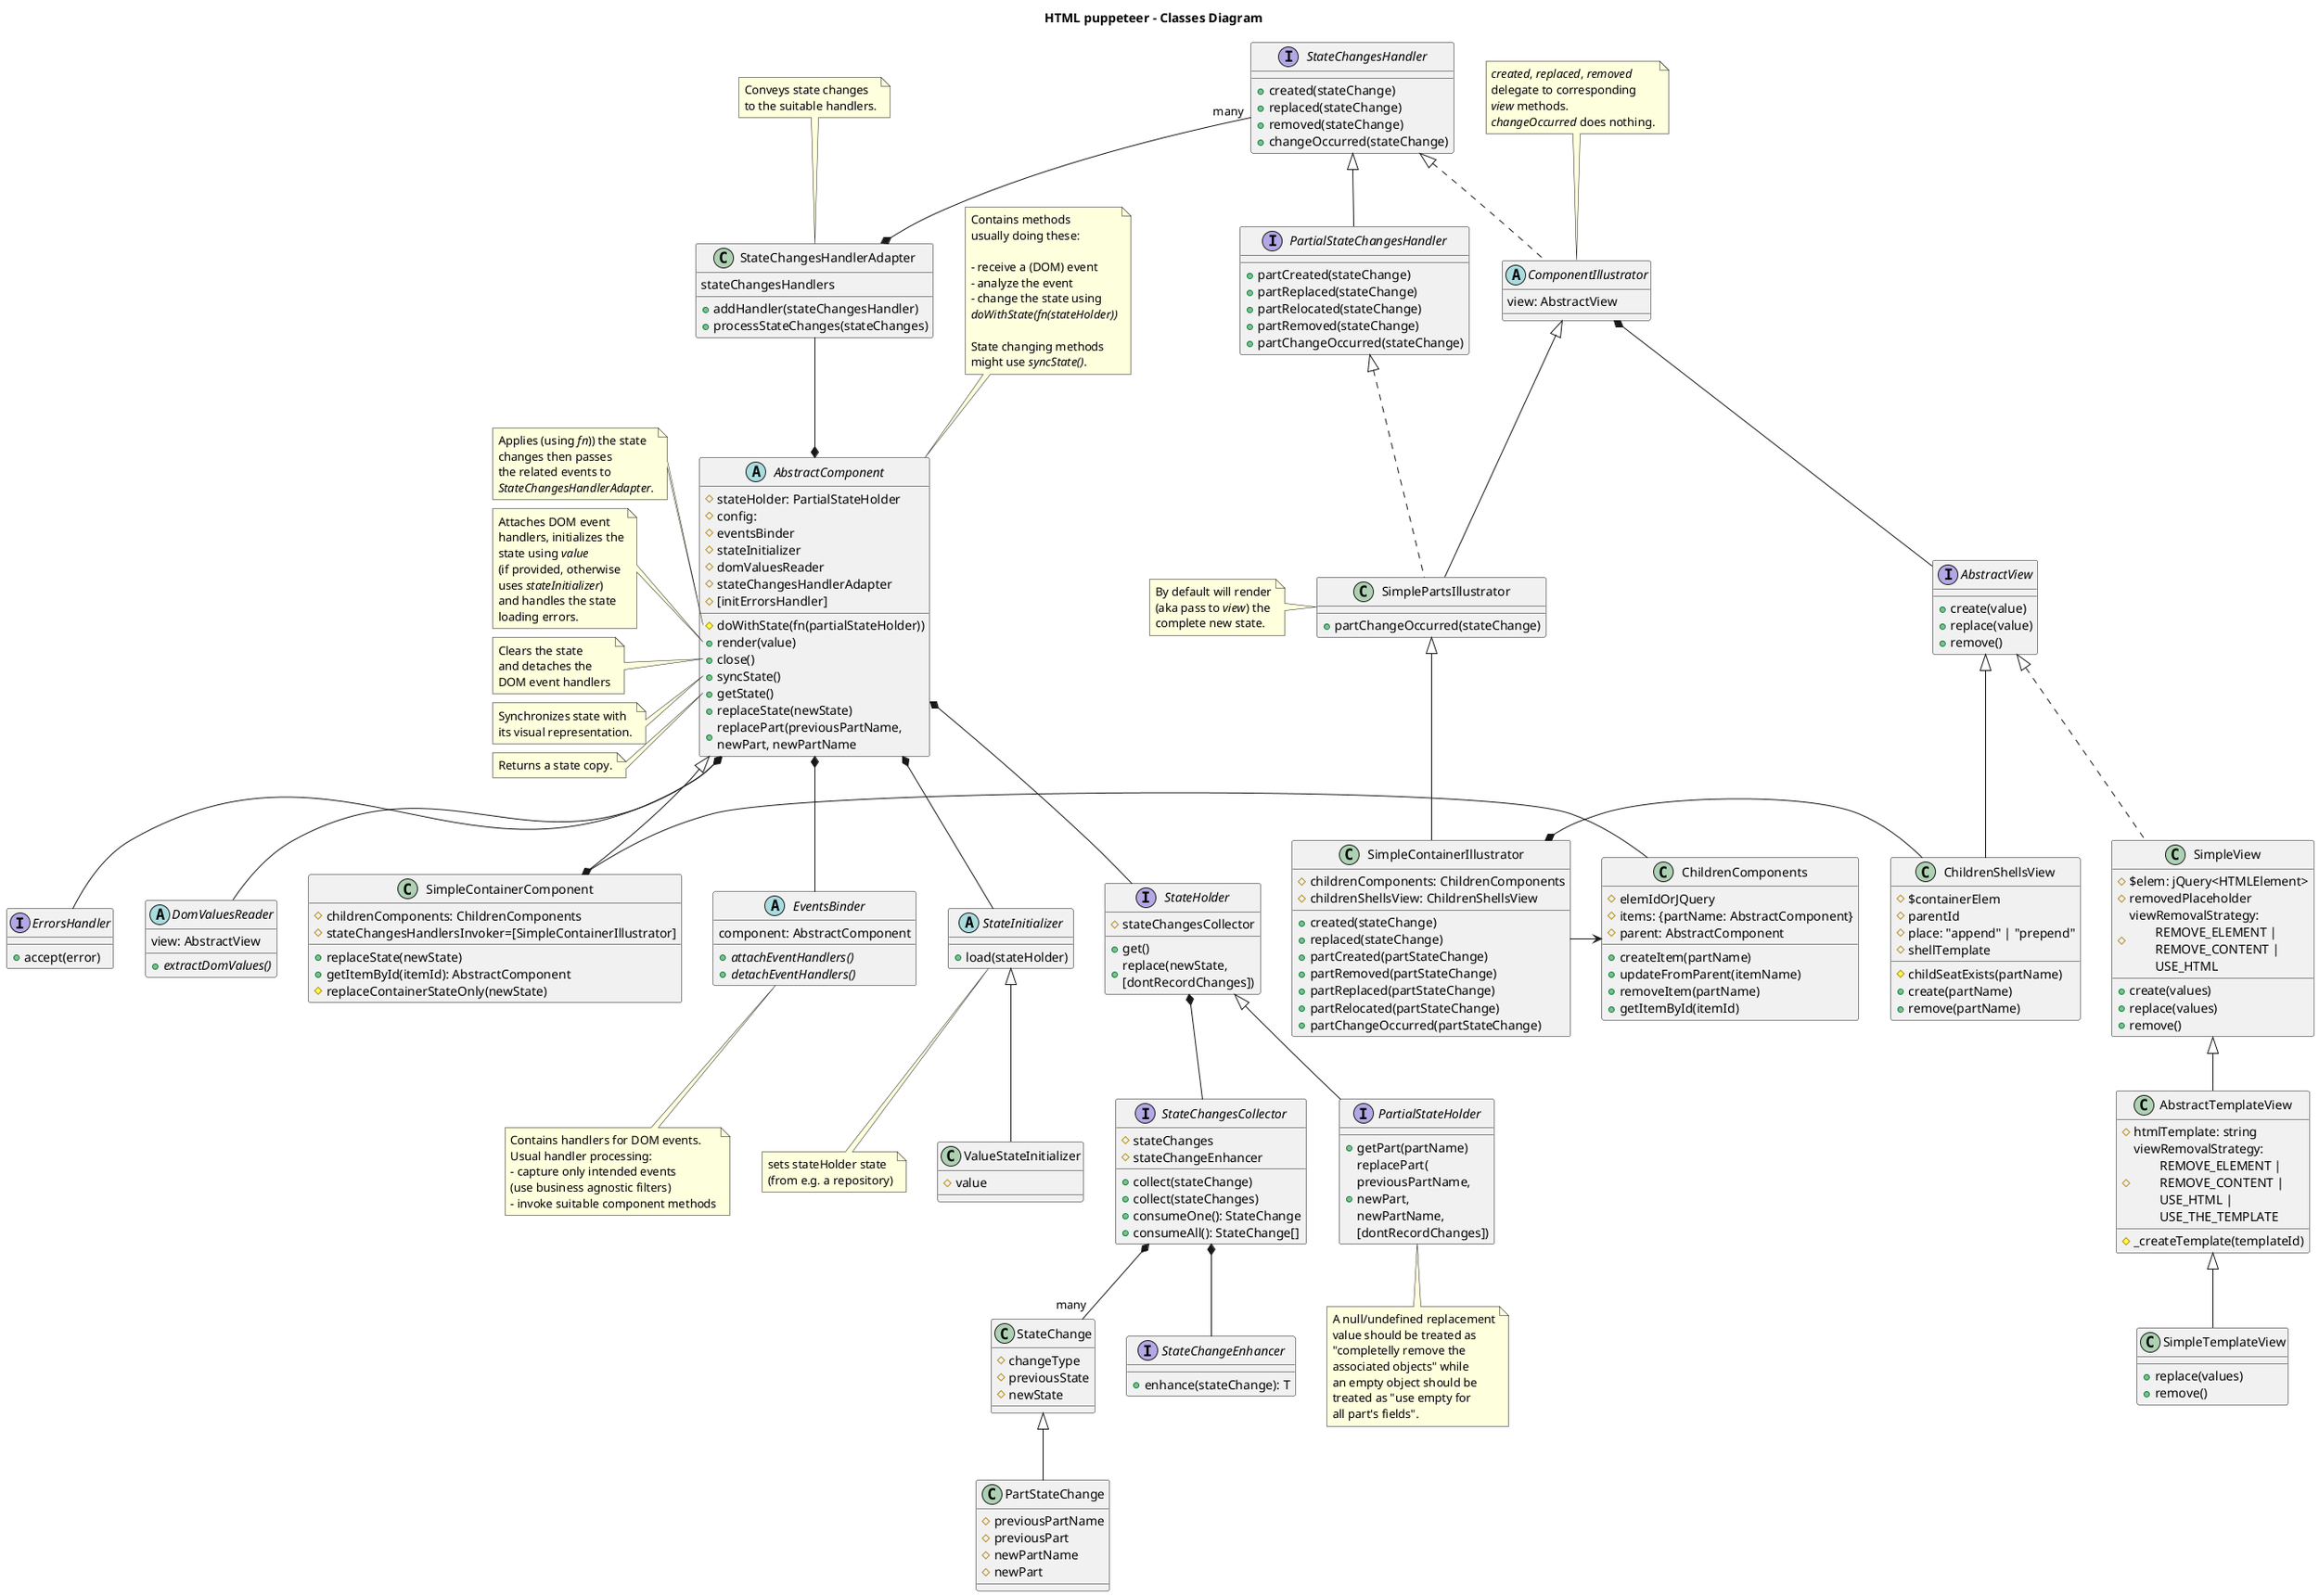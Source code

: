 @startuml

title HTML puppeteer - Classes Diagram

abstract AbstractComponent {
  #stateHolder: PartialStateHolder
  #config:
  #eventsBinder
  #stateInitializer
  #domValuesReader
  #stateChangesHandlerAdapter
  #[initErrorsHandler]
  #doWithState(fn(partialStateHolder))
  +render(value)
  +close()
  +syncState()
  +getState()
  +replaceState(newState)
  +replacePart(previousPartName, \nnewPart, newPartName
}

note top of AbstractComponent
  Contains methods
  usually doing these:

  - receive a (DOM) event
  - analyze the event
  - change the state using
  <i>doWithState(fn(stateHolder))</i>

  State changing methods
  might use <i>syncState()</i>.
end note

/'note left of AbstractComponent::constructor
<i>config</i> parameter is used
to set/initialize any field.

If too complex <i>config</i> could
actually be a <i>configurer</i> class.

An important <i>config</i> attribute
is the component's DOM element
which usually will already exist.
end note'/

/'note left of AbstractComponent::domElement
Is the component's DOM element
which for parent/root components
will usually already exist.
Part owner components on the
other hand should be able to
create and identify it by only
using the state; e.g. dom
element's id could be <i>partName</i>.
end note'/

note left of AbstractComponent::doWithState
Applies (using <i>fn</i>)) the state
changes then passes
the related events to
<i>StateChangesHandlerAdapter</i>.
end note

note left of AbstractComponent::"render(value)"
Attaches DOM event
handlers, initializes the
state using <i>value</i>
(if provided, otherwise
uses <i>stateInitializer</i>)
and handles the state
loading errors.
end note

note left of AbstractComponent::"close()"
Clears the state
and detaches the
DOM event handlers
end note

note left of AbstractComponent::syncState
Synchronizes state with
its visual representation.
end note

note left of AbstractComponent::getState
Returns a state copy.
end note

/'abstract AbstractContainerComponent extends AbstractComponent {
  +create(partName, partValue)
  +remove(partName)
  +replace(partName, partValue)
  +move(partName, toPartName)
}'/

class SimpleContainerComponent extends AbstractComponent {
#childrenComponents: ChildrenComponents
#stateChangesHandlersInvoker=[SimpleContainerIllustrator]
+replaceState(newState)
+getItemById(itemId): AbstractComponent
#replaceContainerStateOnly(newState)
}

SimpleContainerComponent *- ChildrenComponents

class SimpleContainerIllustrator extends SimplePartsIllustrator {
#childrenComponents: ChildrenComponents
#childrenShellsView: ChildrenShellsView
+created(stateChange)
+replaced(stateChange)
+partCreated(partStateChange)
+partRemoved(partStateChange)
+partReplaced(partStateChange)
+partRelocated(partStateChange)
+partChangeOccurred(partStateChange)
}

SimpleContainerIllustrator -> ChildrenComponents
SimpleContainerIllustrator *- ChildrenShellsView

class ChildrenShellsView extends AbstractView {
#$containerElem
#parentId
#place: "append" | "prepend"
#shellTemplate
#childSeatExists(partName)
+create(partName)
+remove(partName)
}

class ChildrenComponents {
#elemIdOrJQuery
#items: {partName: AbstractComponent}
#parent: AbstractComponent
+createItem(partName)
+updateFromParent(itemName)
+removeItem(partName)
+getItemById(itemId)
}

abstract EventsBinder {
  component: AbstractComponent
  {abstract}+attachEventHandlers()
  {abstract}+detachEventHandlers()
}

note bottom of EventsBinder
  Contains handlers for DOM events.
  Usual handler processing:
  - capture only intended events
  (use business agnostic filters)
  - invoke suitable component methods
end note

abstract StateInitializer {
+load(stateHolder)
}

note bottom of StateInitializer
sets stateHolder state
(from e.g. a repository)
end note

class ValueStateInitializer extends StateInitializer {
#value
}

class StateChange {
#changeType
#previousState
#newState
}

class PartStateChange extends StateChange {
#previousPartName
#previousPart
#newPartName
#newPart
}

'interface StateChangeEnhancer<T extends StateChange> {
interface StateChangeEnhancer {
+enhance(stateChange): T
}

interface StateChangesCollector {
#stateChanges
#stateChangeEnhancer
+collect(stateChange)
+collect(stateChanges)
+consumeOne(): StateChange
+consumeAll(): StateChange[]
}

interface StateHolder {
+get()
+replace(newState, \n[dontRecordChanges])
#stateChangesCollector
}

/'note left of StateHolder::replace
Besides replacing the
state it'll also record
the changes using
<i>stateChangesCollector</i>.
end note'/

interface PartialStateHolder extends StateHolder {
+getPart(partName)
+replacePart(\npreviousPartName, \nnewPart, \nnewPartName, \n[dontRecordChanges])
}

' note left of PartialStateHolder::replacePart
note bottom of PartialStateHolder
A null/undefined replacement
value should be treated as
"completelly remove the
associated objects" while
an empty object should be
treated as "use empty for
all part's fields".
end note

interface ErrorsHandler {
+accept(error)
}

interface AbstractView {
+create(value)
+replace(value)
+remove()
}

/'note right of AbstractView::create
Creates the DOM
element to contain
the <i>value</i> to display.
If <i>value</i> is not empty
calls <i>replace(value)</i>
to show them.
end note'/

/'note left of AbstractView::replace
Replaces the previous
displayed value with
the new ones.
end note'/

/'note right of AbstractView::remove
Removes the view's
DOM element.
end note'/

class SimpleView implements AbstractView {
#$elem: jQuery<HTMLElement>
#removedPlaceholder
#viewRemovalStrategy: \n\tREMOVE_ELEMENT |\n\tREMOVE_CONTENT |\n\tUSE_HTML
+create(values)
+replace(values)
+remove()
}

class AbstractTemplateView extends SimpleView {
#htmlTemplate: string
#viewRemovalStrategy: \n\tREMOVE_ELEMENT |\n\tREMOVE_CONTENT |\n\tUSE_HTML |\n\tUSE_THE_TEMPLATE
#_createTemplate(templateId)
}

class SimpleTemplateView extends AbstractTemplateView {
+replace(values)
+remove()
}

class StateChangesHandlerAdapter {
stateChangesHandlers
+addHandler(stateChangesHandler)
+processStateChanges(stateChanges)
}

/'note left of StateChangesHandlerAdapter::handlerMappingRules
Defaults to:
- map state initialization
(aka creation) to
<i>created(stateChange)</i>
- map state modification
to <i>replaced(stateChange)</i>
- map state part (aka section)
modification to
<i>partReplaced(stateChange)</i>
- map state part removal to
<i>partRemoved(stateChange)</i>
end note'/

' note left of StateChangesHandlerAdapter::processStateChanges
note top of StateChangesHandlerAdapter
Conveys state changes
to the suitable handlers.
end note

interface StateChangesHandler {
+created(stateChange)
+replaced(stateChange)
+removed(stateChange)
+changeOccurred(stateChange)
}

interface PartialStateChangesHandler extends StateChangesHandler {
+partCreated(stateChange)
+partReplaced(stateChange)
+partRelocated(stateChange)
+partRemoved(stateChange)
+partChangeOccurred(stateChange)
}

abstract ComponentIllustrator implements StateChangesHandler {
view: AbstractView
}

note top of ComponentIllustrator
<i>created</i>, <i>replaced</i>, <i>removed</i>
delegate to corresponding
<i>view</i> methods.
<i>changeOccurred</i> does nothing.
end note

class SimplePartsIllustrator extends ComponentIllustrator implements PartialStateChangesHandler {
+partChangeOccurred(stateChange)
}

note left of SimplePartsIllustrator
By default will render
(aka pass to <i>view</i>) the
complete new state.
end note

/'abstract PartsAllocator implements PartialStateChangesHandler {
parts: Map<partName, AbstractComponent>
stateSynchronizer
#createNewOwners(stateChange)
#removeMissingOwners(stateChange)
#{abstract}createOwner(partName, part)
}

note top of PartsAllocator
Contains methods usually doing these:
- analyze the state changes
- manage the state parts owners
end note

note left of PartsAllocator::createNewOwners
- iterates the state parts
- creates new part owning components
- calls <i>newOwner.render(part)</i>
end note

note left of PartsAllocator::removeMissingOwners
- iterates the state parts
- closes then removes
  the <i>parts</i> no longer
  found in iterator
end note

class StateSynchronizer {
  #stateHolder
  #domValuesReader
  #partOwners: Map<partName, AbstractComponent>
  +syncState()
  +viewUpdated(view)
  +partOwnersUpdated(partOwners)
  #syncStateWithView()
  #syncStateWithPartOwners()
}

note left of StateSynchronizer::syncState
Updates (silently) the
state using view's value
and part owners state.
end note

note left of StateSynchronizer::syncStateWithPartOwners
It'll call <i>syncState()</i> on
part owners components
before reading their state.
end note'/

abstract DomValuesReader {
  view: AbstractView
  {abstract}+extractDomValues()
}

/'note right of DomValuesReader::extractDomValues
Extracts the input
value from view.
end note'/

AbstractComponent *-down- EventsBinder
AbstractComponent *-down- StateHolder
AbstractComponent *-down- StateInitializer
AbstractComponent *-down- DomValuesReader
AbstractComponent *-down- ErrorsHandler
AbstractComponent *-up- StateChangesHandlerAdapter
StateChangesHandlerAdapter *-up- "many" StateChangesHandler
ComponentIllustrator *-- AbstractView
'PartialStateChangesHandler -down-|> StateChangesHandler
'PartsAllocator -down-|> PartialStateChangesHandler
'StateChangesHandler -up-{ AbstractView : might use
'DomValuesReader *-up- AbstractView
/'StateSynchronizer *-down- DomValuesReader
StateSynchronizer -up-> PartsAllocator
StateSynchronizer -up-> ComponentIllustrator'/
'SimplePartsIllustrator -down-> ComponentIllustrator
'SimplePartsIllustrator -down-|> PartialStateChangesHandler
'AbstractComponent *-up- StateSynchronizer
'AbstractComponent *-right- PartsAllocator
'PartialStateHolder -up-|> StateHolder
StateHolder *-- StateChangesCollector
StateChangesCollector *-- "many" StateChange
'ComponentIllustrator --|> StateChangesHandler
'PartStateChange -down-> StateChange
'PartsAllocator -down-> StateHolder
'ValueStateInitializer -up-|> StateInitializer
StateChangesCollector *-- StateChangeEnhancer

/'note as setElement
<i>domElement</i>
is the component's
(root) DOM element
end note

ComponentIllustrator .. setElement
setElement .. DomValuesReader'/

@enduml
